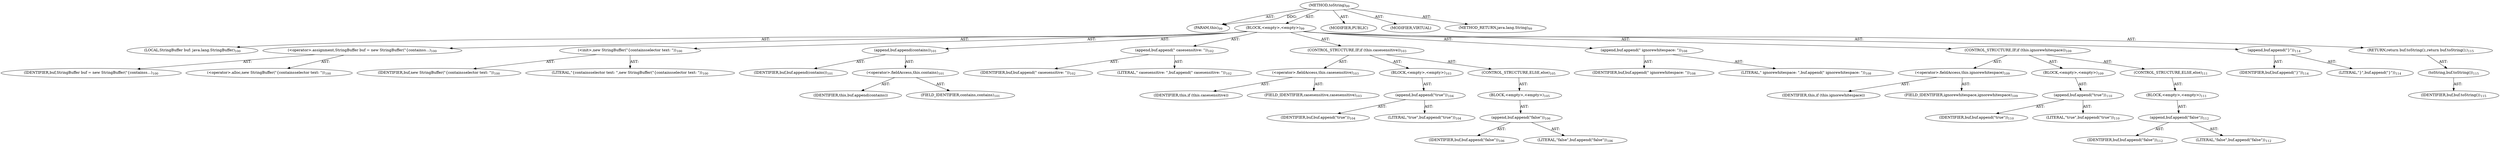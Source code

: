 digraph "toString" {  
"111669149697" [label = <(METHOD,toString)<SUB>99</SUB>> ]
"115964116999" [label = <(PARAM,this)<SUB>99</SUB>> ]
"25769803777" [label = <(BLOCK,&lt;empty&gt;,&lt;empty&gt;)<SUB>99</SUB>> ]
"94489280512" [label = <(LOCAL,StringBuffer buf: java.lang.StringBuffer)<SUB>100</SUB>> ]
"30064771078" [label = <(&lt;operator&gt;.assignment,StringBuffer buf = new StringBuffer(&quot;{containss...)<SUB>100</SUB>> ]
"68719476748" [label = <(IDENTIFIER,buf,StringBuffer buf = new StringBuffer(&quot;{containss...)<SUB>100</SUB>> ]
"30064771079" [label = <(&lt;operator&gt;.alloc,new StringBuffer(&quot;{containsselector text: &quot;))<SUB>100</SUB>> ]
"30064771080" [label = <(&lt;init&gt;,new StringBuffer(&quot;{containsselector text: &quot;))<SUB>100</SUB>> ]
"68719476749" [label = <(IDENTIFIER,buf,new StringBuffer(&quot;{containsselector text: &quot;))<SUB>100</SUB>> ]
"90194313219" [label = <(LITERAL,&quot;{containsselector text: &quot;,new StringBuffer(&quot;{containsselector text: &quot;))<SUB>100</SUB>> ]
"30064771081" [label = <(append,buf.append(contains))<SUB>101</SUB>> ]
"68719476750" [label = <(IDENTIFIER,buf,buf.append(contains))<SUB>101</SUB>> ]
"30064771082" [label = <(&lt;operator&gt;.fieldAccess,this.contains)<SUB>101</SUB>> ]
"68719476751" [label = <(IDENTIFIER,this,buf.append(contains))> ]
"55834574851" [label = <(FIELD_IDENTIFIER,contains,contains)<SUB>101</SUB>> ]
"30064771083" [label = <(append,buf.append(&quot; casesensitive: &quot;))<SUB>102</SUB>> ]
"68719476752" [label = <(IDENTIFIER,buf,buf.append(&quot; casesensitive: &quot;))<SUB>102</SUB>> ]
"90194313220" [label = <(LITERAL,&quot; casesensitive: &quot;,buf.append(&quot; casesensitive: &quot;))<SUB>102</SUB>> ]
"47244640256" [label = <(CONTROL_STRUCTURE,IF,if (this.casesensitive))<SUB>103</SUB>> ]
"30064771084" [label = <(&lt;operator&gt;.fieldAccess,this.casesensitive)<SUB>103</SUB>> ]
"68719476753" [label = <(IDENTIFIER,this,if (this.casesensitive))> ]
"55834574852" [label = <(FIELD_IDENTIFIER,casesensitive,casesensitive)<SUB>103</SUB>> ]
"25769803778" [label = <(BLOCK,&lt;empty&gt;,&lt;empty&gt;)<SUB>103</SUB>> ]
"30064771085" [label = <(append,buf.append(&quot;true&quot;))<SUB>104</SUB>> ]
"68719476754" [label = <(IDENTIFIER,buf,buf.append(&quot;true&quot;))<SUB>104</SUB>> ]
"90194313221" [label = <(LITERAL,&quot;true&quot;,buf.append(&quot;true&quot;))<SUB>104</SUB>> ]
"47244640257" [label = <(CONTROL_STRUCTURE,ELSE,else)<SUB>105</SUB>> ]
"25769803779" [label = <(BLOCK,&lt;empty&gt;,&lt;empty&gt;)<SUB>105</SUB>> ]
"30064771086" [label = <(append,buf.append(&quot;false&quot;))<SUB>106</SUB>> ]
"68719476755" [label = <(IDENTIFIER,buf,buf.append(&quot;false&quot;))<SUB>106</SUB>> ]
"90194313222" [label = <(LITERAL,&quot;false&quot;,buf.append(&quot;false&quot;))<SUB>106</SUB>> ]
"30064771087" [label = <(append,buf.append(&quot; ignorewhitespace: &quot;))<SUB>108</SUB>> ]
"68719476756" [label = <(IDENTIFIER,buf,buf.append(&quot; ignorewhitespace: &quot;))<SUB>108</SUB>> ]
"90194313223" [label = <(LITERAL,&quot; ignorewhitespace: &quot;,buf.append(&quot; ignorewhitespace: &quot;))<SUB>108</SUB>> ]
"47244640258" [label = <(CONTROL_STRUCTURE,IF,if (this.ignorewhitespace))<SUB>109</SUB>> ]
"30064771088" [label = <(&lt;operator&gt;.fieldAccess,this.ignorewhitespace)<SUB>109</SUB>> ]
"68719476757" [label = <(IDENTIFIER,this,if (this.ignorewhitespace))> ]
"55834574853" [label = <(FIELD_IDENTIFIER,ignorewhitespace,ignorewhitespace)<SUB>109</SUB>> ]
"25769803780" [label = <(BLOCK,&lt;empty&gt;,&lt;empty&gt;)<SUB>109</SUB>> ]
"30064771089" [label = <(append,buf.append(&quot;true&quot;))<SUB>110</SUB>> ]
"68719476758" [label = <(IDENTIFIER,buf,buf.append(&quot;true&quot;))<SUB>110</SUB>> ]
"90194313224" [label = <(LITERAL,&quot;true&quot;,buf.append(&quot;true&quot;))<SUB>110</SUB>> ]
"47244640259" [label = <(CONTROL_STRUCTURE,ELSE,else)<SUB>111</SUB>> ]
"25769803781" [label = <(BLOCK,&lt;empty&gt;,&lt;empty&gt;)<SUB>111</SUB>> ]
"30064771090" [label = <(append,buf.append(&quot;false&quot;))<SUB>112</SUB>> ]
"68719476759" [label = <(IDENTIFIER,buf,buf.append(&quot;false&quot;))<SUB>112</SUB>> ]
"90194313225" [label = <(LITERAL,&quot;false&quot;,buf.append(&quot;false&quot;))<SUB>112</SUB>> ]
"30064771091" [label = <(append,buf.append(&quot;}&quot;))<SUB>114</SUB>> ]
"68719476760" [label = <(IDENTIFIER,buf,buf.append(&quot;}&quot;))<SUB>114</SUB>> ]
"90194313226" [label = <(LITERAL,&quot;}&quot;,buf.append(&quot;}&quot;))<SUB>114</SUB>> ]
"146028888064" [label = <(RETURN,return buf.toString();,return buf.toString();)<SUB>115</SUB>> ]
"30064771092" [label = <(toString,buf.toString())<SUB>115</SUB>> ]
"68719476761" [label = <(IDENTIFIER,buf,buf.toString())<SUB>115</SUB>> ]
"133143986189" [label = <(MODIFIER,PUBLIC)> ]
"133143986190" [label = <(MODIFIER,VIRTUAL)> ]
"128849018881" [label = <(METHOD_RETURN,java.lang.String)<SUB>99</SUB>> ]
  "111669149697" -> "115964116999"  [ label = "AST: "] 
  "111669149697" -> "25769803777"  [ label = "AST: "] 
  "111669149697" -> "133143986189"  [ label = "AST: "] 
  "111669149697" -> "133143986190"  [ label = "AST: "] 
  "111669149697" -> "128849018881"  [ label = "AST: "] 
  "25769803777" -> "94489280512"  [ label = "AST: "] 
  "25769803777" -> "30064771078"  [ label = "AST: "] 
  "25769803777" -> "30064771080"  [ label = "AST: "] 
  "25769803777" -> "30064771081"  [ label = "AST: "] 
  "25769803777" -> "30064771083"  [ label = "AST: "] 
  "25769803777" -> "47244640256"  [ label = "AST: "] 
  "25769803777" -> "30064771087"  [ label = "AST: "] 
  "25769803777" -> "47244640258"  [ label = "AST: "] 
  "25769803777" -> "30064771091"  [ label = "AST: "] 
  "25769803777" -> "146028888064"  [ label = "AST: "] 
  "30064771078" -> "68719476748"  [ label = "AST: "] 
  "30064771078" -> "30064771079"  [ label = "AST: "] 
  "30064771080" -> "68719476749"  [ label = "AST: "] 
  "30064771080" -> "90194313219"  [ label = "AST: "] 
  "30064771081" -> "68719476750"  [ label = "AST: "] 
  "30064771081" -> "30064771082"  [ label = "AST: "] 
  "30064771082" -> "68719476751"  [ label = "AST: "] 
  "30064771082" -> "55834574851"  [ label = "AST: "] 
  "30064771083" -> "68719476752"  [ label = "AST: "] 
  "30064771083" -> "90194313220"  [ label = "AST: "] 
  "47244640256" -> "30064771084"  [ label = "AST: "] 
  "47244640256" -> "25769803778"  [ label = "AST: "] 
  "47244640256" -> "47244640257"  [ label = "AST: "] 
  "30064771084" -> "68719476753"  [ label = "AST: "] 
  "30064771084" -> "55834574852"  [ label = "AST: "] 
  "25769803778" -> "30064771085"  [ label = "AST: "] 
  "30064771085" -> "68719476754"  [ label = "AST: "] 
  "30064771085" -> "90194313221"  [ label = "AST: "] 
  "47244640257" -> "25769803779"  [ label = "AST: "] 
  "25769803779" -> "30064771086"  [ label = "AST: "] 
  "30064771086" -> "68719476755"  [ label = "AST: "] 
  "30064771086" -> "90194313222"  [ label = "AST: "] 
  "30064771087" -> "68719476756"  [ label = "AST: "] 
  "30064771087" -> "90194313223"  [ label = "AST: "] 
  "47244640258" -> "30064771088"  [ label = "AST: "] 
  "47244640258" -> "25769803780"  [ label = "AST: "] 
  "47244640258" -> "47244640259"  [ label = "AST: "] 
  "30064771088" -> "68719476757"  [ label = "AST: "] 
  "30064771088" -> "55834574853"  [ label = "AST: "] 
  "25769803780" -> "30064771089"  [ label = "AST: "] 
  "30064771089" -> "68719476758"  [ label = "AST: "] 
  "30064771089" -> "90194313224"  [ label = "AST: "] 
  "47244640259" -> "25769803781"  [ label = "AST: "] 
  "25769803781" -> "30064771090"  [ label = "AST: "] 
  "30064771090" -> "68719476759"  [ label = "AST: "] 
  "30064771090" -> "90194313225"  [ label = "AST: "] 
  "30064771091" -> "68719476760"  [ label = "AST: "] 
  "30064771091" -> "90194313226"  [ label = "AST: "] 
  "146028888064" -> "30064771092"  [ label = "AST: "] 
  "30064771092" -> "68719476761"  [ label = "AST: "] 
  "111669149697" -> "115964116999"  [ label = "DDG: "] 
}
